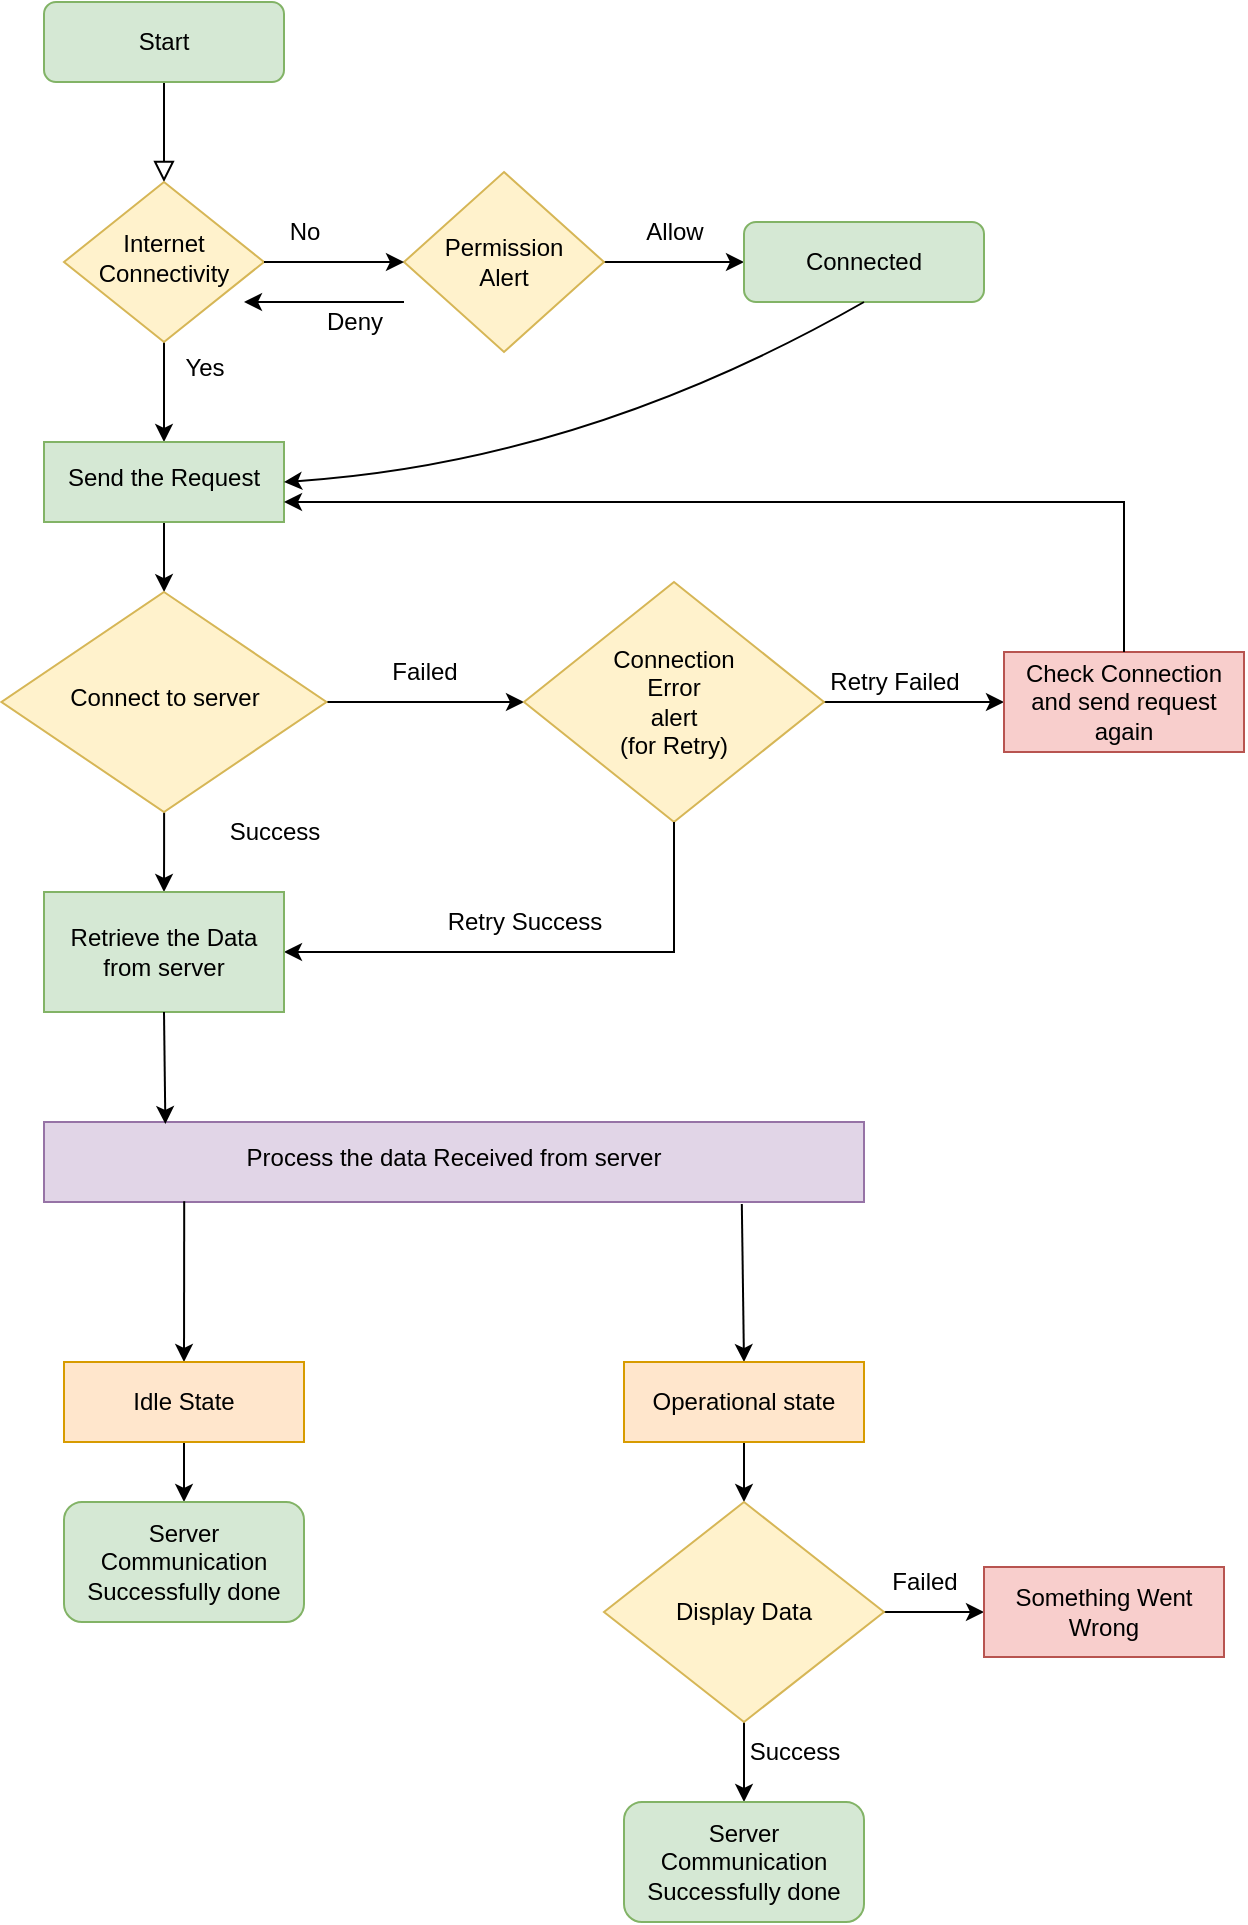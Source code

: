 <mxfile version="21.2.9" type="github">
  <diagram id="C5RBs43oDa-KdzZeNtuy" name="Page-1">
    <mxGraphModel dx="1050" dy="581" grid="1" gridSize="10" guides="1" tooltips="1" connect="1" arrows="1" fold="1" page="1" pageScale="1" pageWidth="827" pageHeight="1169" background="#FFFFFF" math="0" shadow="0">
      <root>
        <mxCell id="WIyWlLk6GJQsqaUBKTNV-0" />
        <mxCell id="WIyWlLk6GJQsqaUBKTNV-1" parent="WIyWlLk6GJQsqaUBKTNV-0" />
        <mxCell id="WIyWlLk6GJQsqaUBKTNV-2" value="" style="rounded=0;html=1;jettySize=auto;orthogonalLoop=1;fontSize=11;endArrow=block;endFill=0;endSize=8;strokeWidth=1;shadow=0;labelBackgroundColor=none;edgeStyle=orthogonalEdgeStyle;" parent="WIyWlLk6GJQsqaUBKTNV-1" source="WIyWlLk6GJQsqaUBKTNV-3" target="WIyWlLk6GJQsqaUBKTNV-6" edge="1">
          <mxGeometry relative="1" as="geometry" />
        </mxCell>
        <mxCell id="WIyWlLk6GJQsqaUBKTNV-3" value="Start" style="rounded=1;whiteSpace=wrap;html=1;fontSize=12;glass=0;strokeWidth=1;shadow=0;fillColor=#d5e8d4;strokeColor=#82b366;" parent="WIyWlLk6GJQsqaUBKTNV-1" vertex="1">
          <mxGeometry x="160" y="80" width="120" height="40" as="geometry" />
        </mxCell>
        <mxCell id="oW8vfRG4xfct3vdIjHn0-7" value="" style="edgeStyle=orthogonalEdgeStyle;rounded=0;orthogonalLoop=1;jettySize=auto;html=1;" parent="WIyWlLk6GJQsqaUBKTNV-1" source="WIyWlLk6GJQsqaUBKTNV-6" target="oW8vfRG4xfct3vdIjHn0-6" edge="1">
          <mxGeometry relative="1" as="geometry" />
        </mxCell>
        <mxCell id="WIyWlLk6GJQsqaUBKTNV-6" value="Internet Connectivity" style="rhombus;whiteSpace=wrap;html=1;shadow=0;fontFamily=Helvetica;fontSize=12;align=center;strokeWidth=1;spacing=6;spacingTop=-4;fillColor=#fff2cc;strokeColor=#d6b656;" parent="WIyWlLk6GJQsqaUBKTNV-1" vertex="1">
          <mxGeometry x="170" y="170" width="100" height="80" as="geometry" />
        </mxCell>
        <mxCell id="oW8vfRG4xfct3vdIjHn0-1" value="" style="edgeStyle=orthogonalEdgeStyle;rounded=0;orthogonalLoop=1;jettySize=auto;html=1;exitX=1;exitY=0.5;exitDx=0;exitDy=0;entryX=0;entryY=0.5;entryDx=0;entryDy=0;" parent="WIyWlLk6GJQsqaUBKTNV-1" source="oW8vfRG4xfct3vdIjHn0-10" target="oW8vfRG4xfct3vdIjHn0-0" edge="1">
          <mxGeometry relative="1" as="geometry">
            <mxPoint x="440" y="200" as="sourcePoint" />
          </mxGeometry>
        </mxCell>
        <mxCell id="oW8vfRG4xfct3vdIjHn0-0" value="Connected" style="whiteSpace=wrap;html=1;rounded=1;glass=0;strokeWidth=1;shadow=0;fillColor=#d5e8d4;strokeColor=#82b366;" parent="WIyWlLk6GJQsqaUBKTNV-1" vertex="1">
          <mxGeometry x="510" y="190" width="120" height="40" as="geometry" />
        </mxCell>
        <mxCell id="oW8vfRG4xfct3vdIjHn0-2" value="Allow" style="text;html=1;align=center;verticalAlign=middle;resizable=0;points=[];autosize=1;strokeColor=none;fillColor=none;" parent="WIyWlLk6GJQsqaUBKTNV-1" vertex="1">
          <mxGeometry x="450" y="180" width="50" height="30" as="geometry" />
        </mxCell>
        <mxCell id="oW8vfRG4xfct3vdIjHn0-17" value="" style="edgeStyle=orthogonalEdgeStyle;rounded=0;orthogonalLoop=1;jettySize=auto;html=1;" parent="WIyWlLk6GJQsqaUBKTNV-1" source="oW8vfRG4xfct3vdIjHn0-6" target="oW8vfRG4xfct3vdIjHn0-16" edge="1">
          <mxGeometry relative="1" as="geometry" />
        </mxCell>
        <mxCell id="oW8vfRG4xfct3vdIjHn0-6" value="Send the Request" style="whiteSpace=wrap;html=1;shadow=0;strokeWidth=1;spacing=6;spacingTop=-4;fillColor=#d5e8d4;strokeColor=#82b366;" parent="WIyWlLk6GJQsqaUBKTNV-1" vertex="1">
          <mxGeometry x="160" y="300" width="120" height="40" as="geometry" />
        </mxCell>
        <mxCell id="oW8vfRG4xfct3vdIjHn0-8" value="" style="curved=1;endArrow=classic;html=1;rounded=0;exitX=0.5;exitY=1;exitDx=0;exitDy=0;entryX=1;entryY=0.5;entryDx=0;entryDy=0;" parent="WIyWlLk6GJQsqaUBKTNV-1" source="oW8vfRG4xfct3vdIjHn0-0" target="oW8vfRG4xfct3vdIjHn0-6" edge="1">
          <mxGeometry width="50" height="50" relative="1" as="geometry">
            <mxPoint x="430" y="360" as="sourcePoint" />
            <mxPoint x="480" y="310" as="targetPoint" />
            <Array as="points">
              <mxPoint x="430" y="310" />
            </Array>
          </mxGeometry>
        </mxCell>
        <mxCell id="oW8vfRG4xfct3vdIjHn0-9" value="Yes" style="text;html=1;align=center;verticalAlign=middle;resizable=0;points=[];autosize=1;strokeColor=none;fillColor=none;" parent="WIyWlLk6GJQsqaUBKTNV-1" vertex="1">
          <mxGeometry x="220" y="248" width="40" height="30" as="geometry" />
        </mxCell>
        <mxCell id="oW8vfRG4xfct3vdIjHn0-10" value="Permission&lt;br&gt;Alert" style="rhombus;whiteSpace=wrap;html=1;fillColor=#fff2cc;strokeColor=#d6b656;" parent="WIyWlLk6GJQsqaUBKTNV-1" vertex="1">
          <mxGeometry x="340" y="165" width="100" height="90" as="geometry" />
        </mxCell>
        <mxCell id="oW8vfRG4xfct3vdIjHn0-11" value="" style="endArrow=classic;html=1;rounded=0;entryX=0;entryY=0.5;entryDx=0;entryDy=0;exitX=1;exitY=0.5;exitDx=0;exitDy=0;" parent="WIyWlLk6GJQsqaUBKTNV-1" source="WIyWlLk6GJQsqaUBKTNV-6" target="oW8vfRG4xfct3vdIjHn0-10" edge="1">
          <mxGeometry width="50" height="50" relative="1" as="geometry">
            <mxPoint x="80" y="280" as="sourcePoint" />
            <mxPoint x="130" y="230" as="targetPoint" />
          </mxGeometry>
        </mxCell>
        <mxCell id="oW8vfRG4xfct3vdIjHn0-12" value="No" style="text;html=1;align=center;verticalAlign=middle;resizable=0;points=[];autosize=1;strokeColor=none;fillColor=none;" parent="WIyWlLk6GJQsqaUBKTNV-1" vertex="1">
          <mxGeometry x="270" y="180" width="40" height="30" as="geometry" />
        </mxCell>
        <mxCell id="oW8vfRG4xfct3vdIjHn0-14" value="" style="endArrow=classic;html=1;rounded=0;" parent="WIyWlLk6GJQsqaUBKTNV-1" edge="1">
          <mxGeometry width="50" height="50" relative="1" as="geometry">
            <mxPoint x="340" y="230" as="sourcePoint" />
            <mxPoint x="260" y="230" as="targetPoint" />
          </mxGeometry>
        </mxCell>
        <mxCell id="oW8vfRG4xfct3vdIjHn0-15" value="Deny&lt;br&gt;" style="text;html=1;align=center;verticalAlign=middle;resizable=0;points=[];autosize=1;strokeColor=none;fillColor=none;" parent="WIyWlLk6GJQsqaUBKTNV-1" vertex="1">
          <mxGeometry x="290" y="225" width="50" height="30" as="geometry" />
        </mxCell>
        <mxCell id="oW8vfRG4xfct3vdIjHn0-20" value="" style="edgeStyle=orthogonalEdgeStyle;rounded=0;orthogonalLoop=1;jettySize=auto;html=1;entryX=0;entryY=0.5;entryDx=0;entryDy=0;" parent="WIyWlLk6GJQsqaUBKTNV-1" source="oW8vfRG4xfct3vdIjHn0-16" target="8LZHeYxUzjIszyaQ8oMj-0" edge="1">
          <mxGeometry relative="1" as="geometry">
            <mxPoint x="354" y="430" as="targetPoint" />
          </mxGeometry>
        </mxCell>
        <mxCell id="oW8vfRG4xfct3vdIjHn0-24" value="" style="edgeStyle=orthogonalEdgeStyle;rounded=0;orthogonalLoop=1;jettySize=auto;html=1;entryX=0.5;entryY=0;entryDx=0;entryDy=0;" parent="WIyWlLk6GJQsqaUBKTNV-1" source="oW8vfRG4xfct3vdIjHn0-16" target="8LZHeYxUzjIszyaQ8oMj-9" edge="1">
          <mxGeometry relative="1" as="geometry">
            <mxPoint x="220.1" y="520.068" as="targetPoint" />
          </mxGeometry>
        </mxCell>
        <mxCell id="oW8vfRG4xfct3vdIjHn0-16" value="Connect to server" style="rhombus;whiteSpace=wrap;html=1;shadow=0;strokeWidth=1;spacing=6;spacingTop=-4;fillColor=#fff2cc;strokeColor=#d6b656;" parent="WIyWlLk6GJQsqaUBKTNV-1" vertex="1">
          <mxGeometry x="138.75" y="375" width="162.5" height="110" as="geometry" />
        </mxCell>
        <mxCell id="oW8vfRG4xfct3vdIjHn0-21" value="Failed" style="text;html=1;align=center;verticalAlign=middle;resizable=0;points=[];autosize=1;strokeColor=none;fillColor=none;" parent="WIyWlLk6GJQsqaUBKTNV-1" vertex="1">
          <mxGeometry x="320" y="400" width="60" height="30" as="geometry" />
        </mxCell>
        <mxCell id="oW8vfRG4xfct3vdIjHn0-25" value="Success" style="text;html=1;align=center;verticalAlign=middle;resizable=0;points=[];autosize=1;strokeColor=none;fillColor=none;" parent="WIyWlLk6GJQsqaUBKTNV-1" vertex="1">
          <mxGeometry x="240" y="480" width="70" height="30" as="geometry" />
        </mxCell>
        <mxCell id="oW8vfRG4xfct3vdIjHn0-29" value="Process the data Received from server" style="whiteSpace=wrap;html=1;shadow=0;strokeWidth=1;spacing=6;spacingTop=-4;fillColor=#e1d5e7;strokeColor=#9673a6;" parent="WIyWlLk6GJQsqaUBKTNV-1" vertex="1">
          <mxGeometry x="160" y="640" width="410" height="40" as="geometry" />
        </mxCell>
        <mxCell id="oW8vfRG4xfct3vdIjHn0-32" value="" style="endArrow=classic;html=1;rounded=0;exitX=0.171;exitY=0.99;exitDx=0;exitDy=0;exitPerimeter=0;entryX=0.5;entryY=0;entryDx=0;entryDy=0;" parent="WIyWlLk6GJQsqaUBKTNV-1" source="oW8vfRG4xfct3vdIjHn0-29" target="oW8vfRG4xfct3vdIjHn0-36" edge="1">
          <mxGeometry width="50" height="50" relative="1" as="geometry">
            <mxPoint x="180" y="860" as="sourcePoint" />
            <mxPoint x="230" y="762.5" as="targetPoint" />
          </mxGeometry>
        </mxCell>
        <mxCell id="oW8vfRG4xfct3vdIjHn0-33" value="" style="endArrow=classic;html=1;rounded=0;entryX=0.5;entryY=0;entryDx=0;entryDy=0;exitX=0.851;exitY=1.024;exitDx=0;exitDy=0;exitPerimeter=0;" parent="WIyWlLk6GJQsqaUBKTNV-1" source="oW8vfRG4xfct3vdIjHn0-29" target="oW8vfRG4xfct3vdIjHn0-37" edge="1">
          <mxGeometry width="50" height="50" relative="1" as="geometry">
            <mxPoint x="520" y="710" as="sourcePoint" />
            <mxPoint x="510" y="762.5" as="targetPoint" />
          </mxGeometry>
        </mxCell>
        <mxCell id="oW8vfRG4xfct3vdIjHn0-40" value="" style="edgeStyle=orthogonalEdgeStyle;rounded=0;orthogonalLoop=1;jettySize=auto;html=1;" parent="WIyWlLk6GJQsqaUBKTNV-1" source="oW8vfRG4xfct3vdIjHn0-36" target="oW8vfRG4xfct3vdIjHn0-39" edge="1">
          <mxGeometry relative="1" as="geometry" />
        </mxCell>
        <mxCell id="oW8vfRG4xfct3vdIjHn0-36" value="Idle State" style="rounded=0;whiteSpace=wrap;html=1;fillColor=#ffe6cc;strokeColor=#d79b00;" parent="WIyWlLk6GJQsqaUBKTNV-1" vertex="1">
          <mxGeometry x="170" y="760" width="120" height="40" as="geometry" />
        </mxCell>
        <mxCell id="oW8vfRG4xfct3vdIjHn0-42" value="" style="edgeStyle=orthogonalEdgeStyle;rounded=0;orthogonalLoop=1;jettySize=auto;html=1;" parent="WIyWlLk6GJQsqaUBKTNV-1" source="oW8vfRG4xfct3vdIjHn0-37" target="oW8vfRG4xfct3vdIjHn0-41" edge="1">
          <mxGeometry relative="1" as="geometry" />
        </mxCell>
        <mxCell id="oW8vfRG4xfct3vdIjHn0-37" value="Operational state" style="rounded=0;whiteSpace=wrap;html=1;fillColor=#ffe6cc;strokeColor=#d79b00;" parent="WIyWlLk6GJQsqaUBKTNV-1" vertex="1">
          <mxGeometry x="450" y="760" width="120" height="40" as="geometry" />
        </mxCell>
        <mxCell id="oW8vfRG4xfct3vdIjHn0-39" value="Server Communication&lt;br&gt;Successfully done" style="rounded=1;whiteSpace=wrap;html=1;fillColor=#d5e8d4;strokeColor=#82b366;" parent="WIyWlLk6GJQsqaUBKTNV-1" vertex="1">
          <mxGeometry x="170" y="830" width="120" height="60" as="geometry" />
        </mxCell>
        <mxCell id="oW8vfRG4xfct3vdIjHn0-44" value="" style="edgeStyle=orthogonalEdgeStyle;rounded=0;orthogonalLoop=1;jettySize=auto;html=1;" parent="WIyWlLk6GJQsqaUBKTNV-1" source="oW8vfRG4xfct3vdIjHn0-41" target="oW8vfRG4xfct3vdIjHn0-43" edge="1">
          <mxGeometry relative="1" as="geometry" />
        </mxCell>
        <mxCell id="oW8vfRG4xfct3vdIjHn0-47" value="" style="edgeStyle=orthogonalEdgeStyle;rounded=0;orthogonalLoop=1;jettySize=auto;html=1;entryX=0.5;entryY=0;entryDx=0;entryDy=0;" parent="WIyWlLk6GJQsqaUBKTNV-1" source="oW8vfRG4xfct3vdIjHn0-41" target="oW8vfRG4xfct3vdIjHn0-48" edge="1">
          <mxGeometry relative="1" as="geometry">
            <mxPoint x="510" y="1045" as="targetPoint" />
          </mxGeometry>
        </mxCell>
        <mxCell id="oW8vfRG4xfct3vdIjHn0-41" value="Display Data" style="rhombus;whiteSpace=wrap;html=1;rounded=0;fillColor=#fff2cc;strokeColor=#d6b656;" parent="WIyWlLk6GJQsqaUBKTNV-1" vertex="1">
          <mxGeometry x="440" y="830" width="140" height="110" as="geometry" />
        </mxCell>
        <mxCell id="oW8vfRG4xfct3vdIjHn0-43" value="Something Went Wrong" style="whiteSpace=wrap;html=1;rounded=0;fillColor=#f8cecc;strokeColor=#b85450;" parent="WIyWlLk6GJQsqaUBKTNV-1" vertex="1">
          <mxGeometry x="630" y="862.5" width="120" height="45" as="geometry" />
        </mxCell>
        <mxCell id="oW8vfRG4xfct3vdIjHn0-45" value="Failed" style="text;html=1;align=center;verticalAlign=middle;resizable=0;points=[];autosize=1;strokeColor=none;fillColor=none;" parent="WIyWlLk6GJQsqaUBKTNV-1" vertex="1">
          <mxGeometry x="570" y="855" width="60" height="30" as="geometry" />
        </mxCell>
        <mxCell id="oW8vfRG4xfct3vdIjHn0-48" value="Server Communication&lt;br style=&quot;border-color: var(--border-color);&quot;&gt;Successfully done" style="rounded=1;whiteSpace=wrap;html=1;fillColor=#d5e8d4;strokeColor=#82b366;" parent="WIyWlLk6GJQsqaUBKTNV-1" vertex="1">
          <mxGeometry x="450" y="980" width="120" height="60" as="geometry" />
        </mxCell>
        <mxCell id="oW8vfRG4xfct3vdIjHn0-50" value="Success" style="text;html=1;align=center;verticalAlign=middle;resizable=0;points=[];autosize=1;strokeColor=none;fillColor=none;" parent="WIyWlLk6GJQsqaUBKTNV-1" vertex="1">
          <mxGeometry x="500" y="940" width="70" height="30" as="geometry" />
        </mxCell>
        <mxCell id="8LZHeYxUzjIszyaQ8oMj-2" value="" style="edgeStyle=orthogonalEdgeStyle;rounded=0;orthogonalLoop=1;jettySize=auto;html=1;" edge="1" parent="WIyWlLk6GJQsqaUBKTNV-1" source="8LZHeYxUzjIszyaQ8oMj-0" target="8LZHeYxUzjIszyaQ8oMj-1">
          <mxGeometry relative="1" as="geometry" />
        </mxCell>
        <mxCell id="8LZHeYxUzjIszyaQ8oMj-0" value="Connection&lt;br&gt;&amp;nbsp;Error&amp;nbsp;&lt;br&gt;alert&lt;br&gt;(for Retry)&lt;br&gt;" style="rhombus;whiteSpace=wrap;html=1;fillColor=#fff2cc;strokeColor=#d6b656;" vertex="1" parent="WIyWlLk6GJQsqaUBKTNV-1">
          <mxGeometry x="400" y="370" width="150" height="120" as="geometry" />
        </mxCell>
        <mxCell id="8LZHeYxUzjIszyaQ8oMj-1" value="Check Connection and send request again" style="whiteSpace=wrap;html=1;fillColor=#f8cecc;strokeColor=#b85450;" vertex="1" parent="WIyWlLk6GJQsqaUBKTNV-1">
          <mxGeometry x="640" y="405" width="120" height="50" as="geometry" />
        </mxCell>
        <mxCell id="8LZHeYxUzjIszyaQ8oMj-3" value="Retry Failed" style="text;html=1;align=center;verticalAlign=middle;resizable=0;points=[];autosize=1;strokeColor=none;fillColor=none;" vertex="1" parent="WIyWlLk6GJQsqaUBKTNV-1">
          <mxGeometry x="540" y="405" width="90" height="30" as="geometry" />
        </mxCell>
        <mxCell id="8LZHeYxUzjIszyaQ8oMj-6" value="Retry Success" style="text;html=1;align=center;verticalAlign=middle;resizable=0;points=[];autosize=1;strokeColor=none;fillColor=none;rotation=0;" vertex="1" parent="WIyWlLk6GJQsqaUBKTNV-1">
          <mxGeometry x="350" y="525" width="100" height="30" as="geometry" />
        </mxCell>
        <mxCell id="8LZHeYxUzjIszyaQ8oMj-8" value="" style="endArrow=classic;html=1;rounded=0;exitX=0.5;exitY=1;exitDx=0;exitDy=0;entryX=1;entryY=0.5;entryDx=0;entryDy=0;" edge="1" parent="WIyWlLk6GJQsqaUBKTNV-1" source="8LZHeYxUzjIszyaQ8oMj-0" target="8LZHeYxUzjIszyaQ8oMj-9">
          <mxGeometry width="50" height="50" relative="1" as="geometry">
            <mxPoint x="390" y="520" as="sourcePoint" />
            <mxPoint x="260.817" y="547.63" as="targetPoint" />
            <Array as="points">
              <mxPoint x="475" y="555" />
            </Array>
          </mxGeometry>
        </mxCell>
        <mxCell id="8LZHeYxUzjIszyaQ8oMj-9" value="Retrieve the Data&lt;br style=&quot;border-color: var(--border-color);&quot;&gt;from server" style="rounded=0;whiteSpace=wrap;html=1;fillColor=#d5e8d4;strokeColor=#82b366;" vertex="1" parent="WIyWlLk6GJQsqaUBKTNV-1">
          <mxGeometry x="160" y="525" width="120" height="60" as="geometry" />
        </mxCell>
        <mxCell id="8LZHeYxUzjIszyaQ8oMj-11" value="" style="endArrow=classic;html=1;rounded=0;exitX=0.5;exitY=1;exitDx=0;exitDy=0;entryX=0.148;entryY=0.025;entryDx=0;entryDy=0;entryPerimeter=0;" edge="1" parent="WIyWlLk6GJQsqaUBKTNV-1" source="8LZHeYxUzjIszyaQ8oMj-9" target="oW8vfRG4xfct3vdIjHn0-29">
          <mxGeometry width="50" height="50" relative="1" as="geometry">
            <mxPoint x="390" y="510" as="sourcePoint" />
            <mxPoint x="220" y="670" as="targetPoint" />
          </mxGeometry>
        </mxCell>
        <mxCell id="8LZHeYxUzjIszyaQ8oMj-12" value="" style="endArrow=classic;html=1;rounded=0;entryX=1;entryY=0.75;entryDx=0;entryDy=0;exitX=0.5;exitY=0;exitDx=0;exitDy=0;" edge="1" parent="WIyWlLk6GJQsqaUBKTNV-1" source="8LZHeYxUzjIszyaQ8oMj-1" target="oW8vfRG4xfct3vdIjHn0-6">
          <mxGeometry width="50" height="50" relative="1" as="geometry">
            <mxPoint x="390" y="510" as="sourcePoint" />
            <mxPoint x="440" y="460" as="targetPoint" />
            <Array as="points">
              <mxPoint x="700" y="330" />
            </Array>
          </mxGeometry>
        </mxCell>
      </root>
    </mxGraphModel>
  </diagram>
</mxfile>
